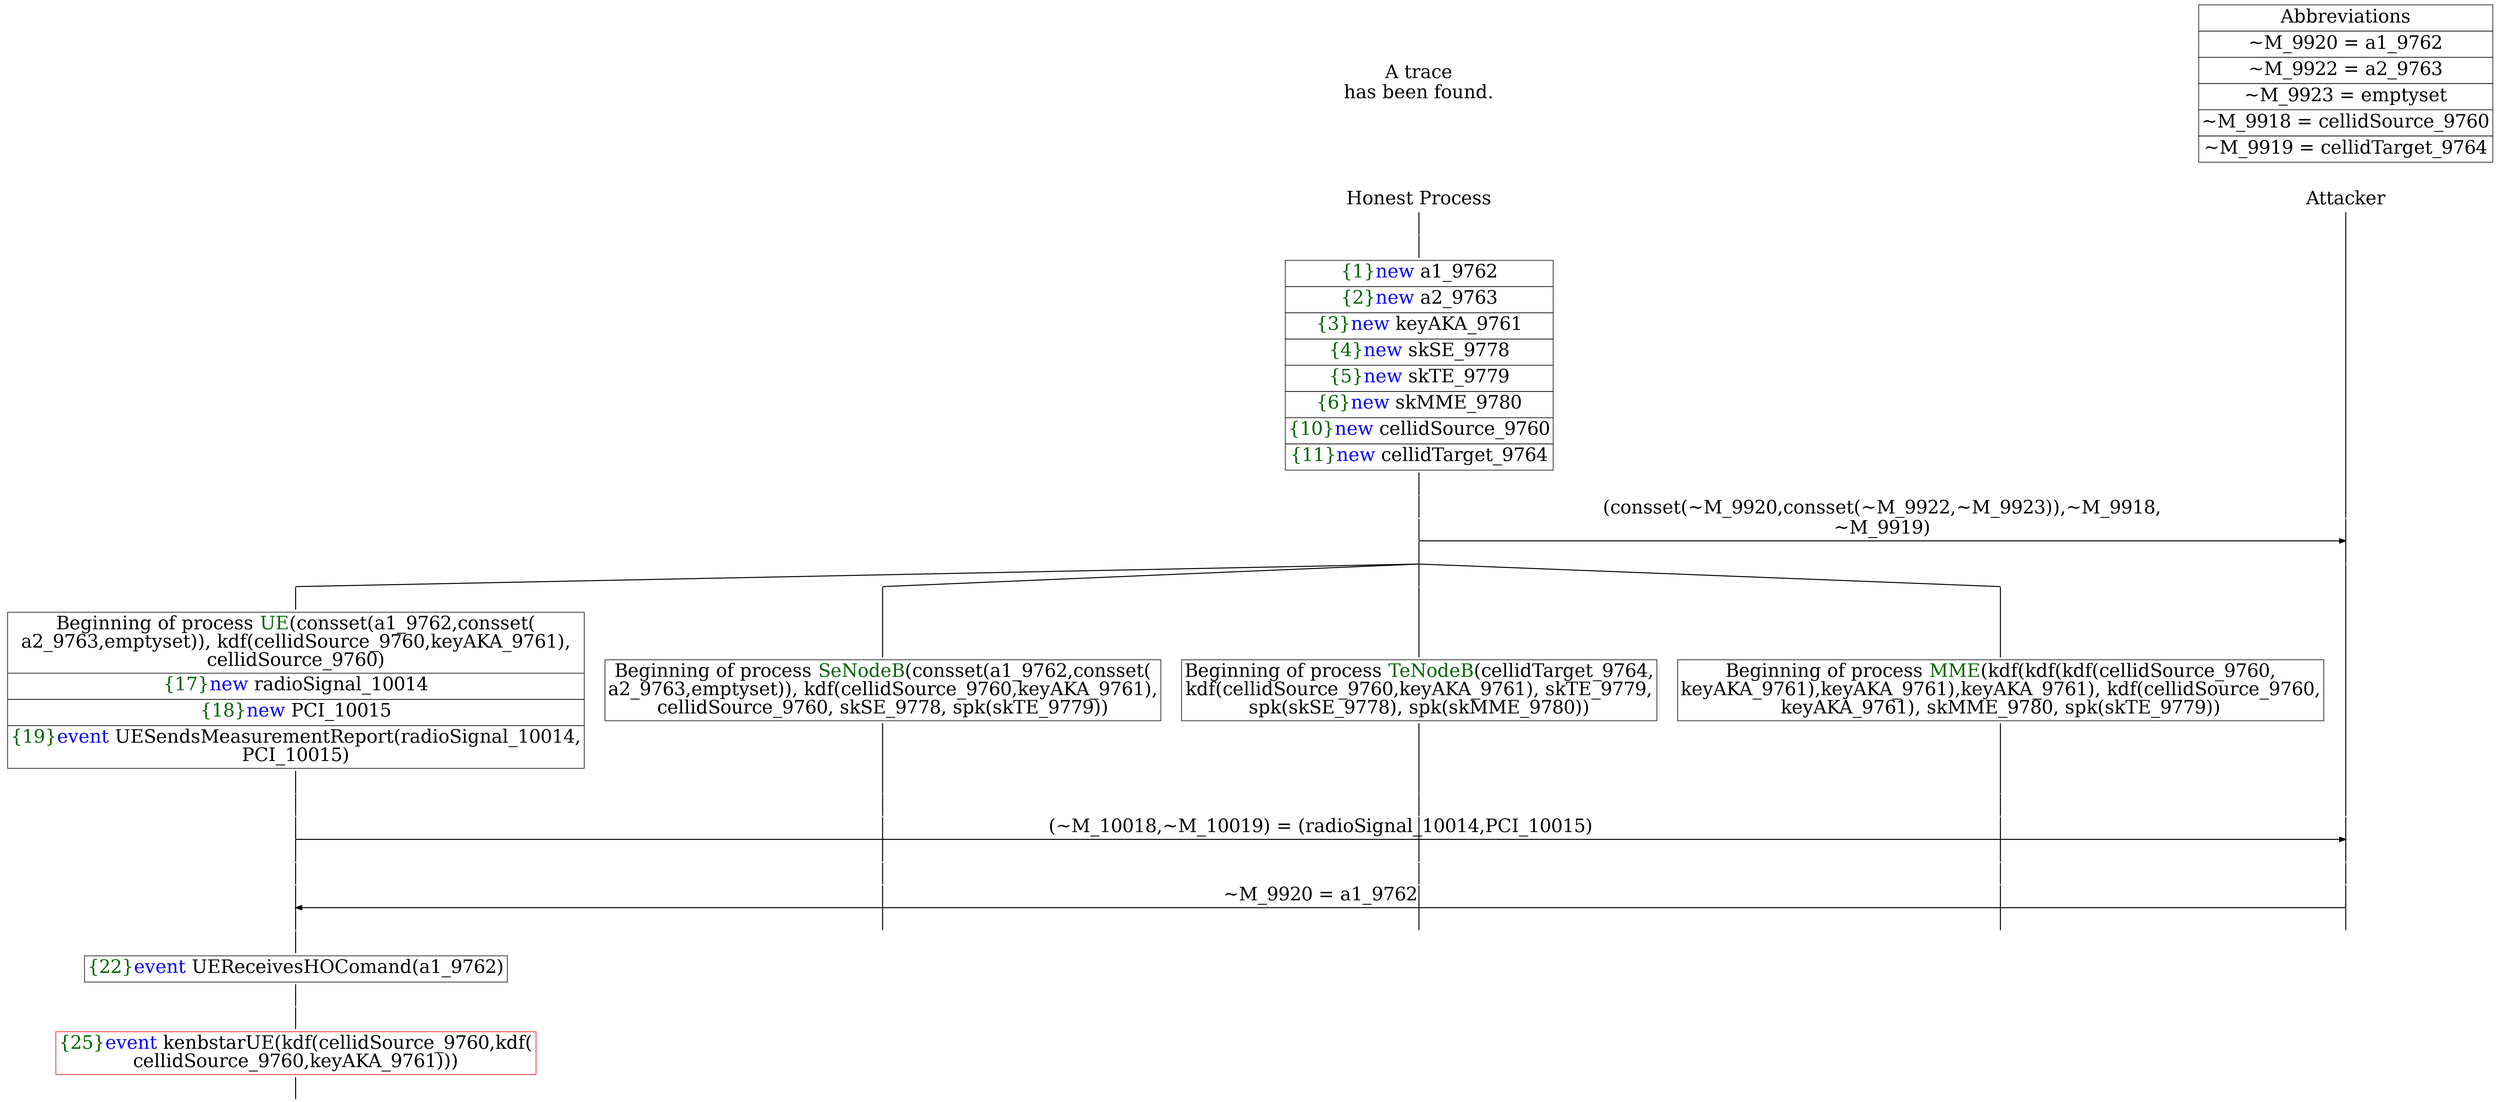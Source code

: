 digraph {
graph [ordering = out]
edge [arrowhead = none, penwidth = 1.6, fontsize = 30]
node [shape = point, width = 0, height = 0, fontsize = 30]
Trace [label = <A trace<br/>
has been found.<br/>
>, shape = plaintext]
P0__0 [label = "Honest Process", shape = plaintext]
P__0 [label = "Attacker", shape = plaintext]
Trace -> P0__0 [label = "", style = invisible, weight = 100]{rank = same; P0__0 P__0}
P0__0 -> P0__1 [label = <>, weight = 100]
P0__1 -> P0__2 [label = <>, weight = 100]
P0__2 [shape = plaintext, label = <<TABLE BORDER="0" CELLBORDER="1" CELLSPACING="0" CELLPADDING="4"> <TR><TD><FONT COLOR="darkgreen">{1}</FONT><FONT COLOR="blue">new </FONT>a1_9762</TD></TR><TR><TD><FONT COLOR="darkgreen">{2}</FONT><FONT COLOR="blue">new </FONT>a2_9763</TD></TR><TR><TD><FONT COLOR="darkgreen">{3}</FONT><FONT COLOR="blue">new </FONT>keyAKA_9761</TD></TR><TR><TD><FONT COLOR="darkgreen">{4}</FONT><FONT COLOR="blue">new </FONT>skSE_9778</TD></TR><TR><TD><FONT COLOR="darkgreen">{5}</FONT><FONT COLOR="blue">new </FONT>skTE_9779</TD></TR><TR><TD><FONT COLOR="darkgreen">{6}</FONT><FONT COLOR="blue">new </FONT>skMME_9780</TD></TR><TR><TD><FONT COLOR="darkgreen">{10}</FONT><FONT COLOR="blue">new </FONT>cellidSource_9760</TD></TR><TR><TD><FONT COLOR="darkgreen">{11}</FONT><FONT COLOR="blue">new </FONT>cellidTarget_9764</TD></TR></TABLE>>]
P0__2 -> P0__3 [label = <>, weight = 100]
P0__3 -> P0__4 [label = <>, weight = 100]
P__0 -> P__1 [label = <>, weight = 100]
{rank = same; P__1 P0__4}
P0__4 -> P0__5 [label = <>, weight = 100]
P__1 -> P__2 [label = <>, weight = 100]
{rank = same; P__2 P0__5}
P0__5 -> P__2 [label = <(consset(~M_9920,consset(~M_9922,~M_9923)),~M_9918,<br/>
~M_9919)>, arrowhead = normal]
P0__5 -> P0__6 [label = <>, weight = 100]
P__2 -> P__3 [label = <>, weight = 100]
{rank = same; P__3 P0__6}
/*RPar */
P0__6 -> P0_3__6 [label = <>]
P0__6 -> P0_2__6 [label = <>]
P0__6 -> P0_1__6 [label = <>]
P0__6 -> P0_0__6 [label = <>]
P0__6 [label = "", fixedsize = false, width = 0, height = 0, shape = none]
{rank = same; P0_0__6 P0_1__6 P0_2__6 P0_3__6}
P0_0__6 -> P0_0__7 [label = <>, weight = 100]
P0_0__7 [shape = plaintext, label = <<TABLE BORDER="0" CELLBORDER="1" CELLSPACING="0" CELLPADDING="4"> <TR><TD>Beginning of process <FONT COLOR="darkgreen">MME</FONT>(kdf(kdf(kdf(cellidSource_9760,<br/>
keyAKA_9761),keyAKA_9761),keyAKA_9761), kdf(cellidSource_9760,<br/>
keyAKA_9761), skMME_9780, spk(skTE_9779))</TD></TR></TABLE>>]
P0_0__7 -> P0_0__8 [label = <>, weight = 100]
P0_1__6 -> P0_1__7 [label = <>, weight = 100]
P0_1__7 [shape = plaintext, label = <<TABLE BORDER="0" CELLBORDER="1" CELLSPACING="0" CELLPADDING="4"> <TR><TD>Beginning of process <FONT COLOR="darkgreen">TeNodeB</FONT>(cellidTarget_9764,<br/>
kdf(cellidSource_9760,keyAKA_9761), skTE_9779,<br/>
spk(skSE_9778), spk(skMME_9780))</TD></TR></TABLE>>]
P0_1__7 -> P0_1__8 [label = <>, weight = 100]
P0_2__6 -> P0_2__7 [label = <>, weight = 100]
P0_2__7 [shape = plaintext, label = <<TABLE BORDER="0" CELLBORDER="1" CELLSPACING="0" CELLPADDING="4"> <TR><TD>Beginning of process <FONT COLOR="darkgreen">SeNodeB</FONT>(consset(a1_9762,consset(<br/>
a2_9763,emptyset)), kdf(cellidSource_9760,keyAKA_9761),<br/>
cellidSource_9760, skSE_9778, spk(skTE_9779))</TD></TR></TABLE>>]
P0_2__7 -> P0_2__8 [label = <>, weight = 100]
P0_3__6 -> P0_3__7 [label = <>, weight = 100]
P0_3__7 [shape = plaintext, label = <<TABLE BORDER="0" CELLBORDER="1" CELLSPACING="0" CELLPADDING="4"> <TR><TD>Beginning of process <FONT COLOR="darkgreen">UE</FONT>(consset(a1_9762,consset(<br/>
a2_9763,emptyset)), kdf(cellidSource_9760,keyAKA_9761),<br/>
cellidSource_9760)</TD></TR><TR><TD><FONT COLOR="darkgreen">{17}</FONT><FONT COLOR="blue">new </FONT>radioSignal_10014</TD></TR><TR><TD><FONT COLOR="darkgreen">{18}</FONT><FONT COLOR="blue">new </FONT>PCI_10015</TD></TR><TR><TD><FONT COLOR="darkgreen">{19}</FONT><FONT COLOR="blue">event</FONT> UESendsMeasurementReport(radioSignal_10014,<br/>
PCI_10015)</TD></TR></TABLE>>]
P0_3__7 -> P0_3__8 [label = <>, weight = 100]
P0_3__8 -> P0_3__9 [label = <>, weight = 100]
P0_2__8 -> P0_2__9 [label = <>, weight = 100]
P0_1__8 -> P0_1__9 [label = <>, weight = 100]
P0_0__8 -> P0_0__9 [label = <>, weight = 100]
P__3 -> P__4 [label = <>, weight = 100]
{rank = same; P__4 P0_0__9 P0_1__9 P0_2__9 P0_3__9}
P0_3__9 -> P0_3__10 [label = <>, weight = 100]
P__4 -> P__5 [label = <>, weight = 100]
{rank = same; P__5 P0_3__10}
P0_3__10 -> P__5 [label = <(~M_10018,~M_10019) = (radioSignal_10014,PCI_10015)>, arrowhead = normal]
P0_3__10 -> P0_3__11 [label = <>, weight = 100]
P0_2__9 -> P0_2__10 [label = <>, weight = 100]
P0_1__9 -> P0_1__10 [label = <>, weight = 100]
P0_0__9 -> P0_0__10 [label = <>, weight = 100]
P__5 -> P__6 [label = <>, weight = 100]
{rank = same; P__6 P0_0__10 P0_1__10 P0_2__10 P0_3__11}
P0_3__11 -> P0_3__12 [label = <>, weight = 100]
P0_2__10 -> P0_2__11 [label = <>, weight = 100]
P0_1__10 -> P0_1__11 [label = <>, weight = 100]
P0_0__10 -> P0_0__11 [label = <>, weight = 100]
P__6 -> P__7 [label = <>, weight = 100]
{rank = same; P__7 P0_0__11 P0_1__11 P0_2__11 P0_3__12}
P0_3__12 -> P0_3__13 [label = <>, weight = 100]
P__7 -> P__8 [label = <>, weight = 100]
{rank = same; P__8 P0_3__13}
P0_3__13 -> P__8 [label = <~M_9920 = a1_9762>, dir = back, arrowhead = normal]
P0_3__13 -> P0_3__14 [label = <>, weight = 100]
P0_2__11 -> P0_2__12 [label = <>, weight = 100]
P0_1__11 -> P0_1__12 [label = <>, weight = 100]
P0_0__11 -> P0_0__12 [label = <>, weight = 100]
P__8 -> P__9 [label = <>, weight = 100]
{rank = same; P__9 P0_0__12 P0_1__12 P0_2__12 P0_3__14}
P0_3__14 -> P0_3__15 [label = <>, weight = 100]
P0_3__15 [shape = plaintext, label = <<TABLE BORDER="0" CELLBORDER="1" CELLSPACING="0" CELLPADDING="4"> <TR><TD><FONT COLOR="darkgreen">{22}</FONT><FONT COLOR="blue">event</FONT> UEReceivesHOComand(a1_9762)</TD></TR></TABLE>>]
P0_3__15 -> P0_3__16 [label = <>, weight = 100]
P0_3__16 -> P0_3__17 [label = <>, weight = 100]
P0_3__17 [color = red, shape = plaintext, label = <<TABLE BORDER="0" CELLBORDER="1" CELLSPACING="0" CELLPADDING="4"> <TR><TD><FONT COLOR="darkgreen">{25}</FONT><FONT COLOR="blue">event</FONT> kenbstarUE(kdf(cellidSource_9760,kdf(<br/>
cellidSource_9760,keyAKA_9761)))</TD></TR></TABLE>>]
P0_3__17 -> P0_3__18 [label = <>, weight = 100]
Abbrev [shape = plaintext, label = <<TABLE BORDER="0" CELLBORDER="1" CELLSPACING="0" CELLPADDING="4"><TR> <TD> Abbreviations </TD></TR><TR><TD>~M_9920 = a1_9762</TD></TR><TR><TD>~M_9922 = a2_9763</TD></TR><TR><TD>~M_9923 = emptyset</TD></TR><TR><TD>~M_9918 = cellidSource_9760</TD></TR><TR><TD>~M_9919 = cellidTarget_9764</TD></TR></TABLE>>]Abbrev -> P__0 [style = invisible, weight =100]}